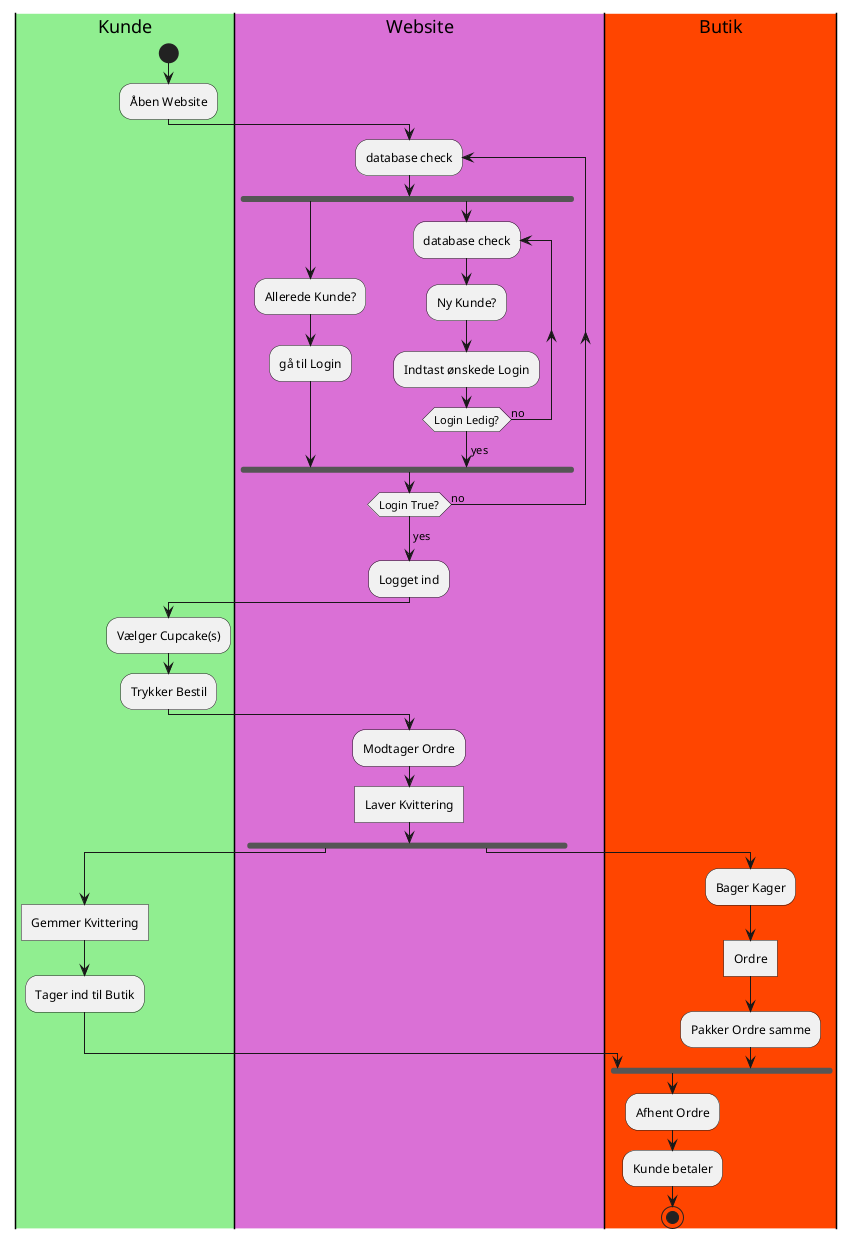 @startuml
'https://plantuml.com/activity-diagram-beta
|#LightGreen|Kunde|
    start
    :Åben Website;

|#Orchid|Website|
    repeat:database check;
        fork
            :Allerede Kunde?;
            :gå til Login;
        fork again
            repeat:database check;
            :Ny Kunde?;
            :Indtast ønskede Login;
            repeat while (Login Ledig?) is (no)
        ->yes;
        end fork
    repeat while (Login True?) is (no)
    ->yes;
    :Logget ind;
|Kunde|
:Vælger Cupcake(s);
:Trykker Bestil;
|Website|
:Modtager Ordre;
:Laver Kvittering]
    fork
        |Kunde|
        :Gemmer Kvittering]
        :Tager ind til Butik;
    fork again
        |#OrangeRed|Butik|
        :Bager Kager;
        :Ordre]
        :Pakker Ordre samme;
    end fork
:Afhent Ordre;
:Kunde betaler;
    stop
@enduml
